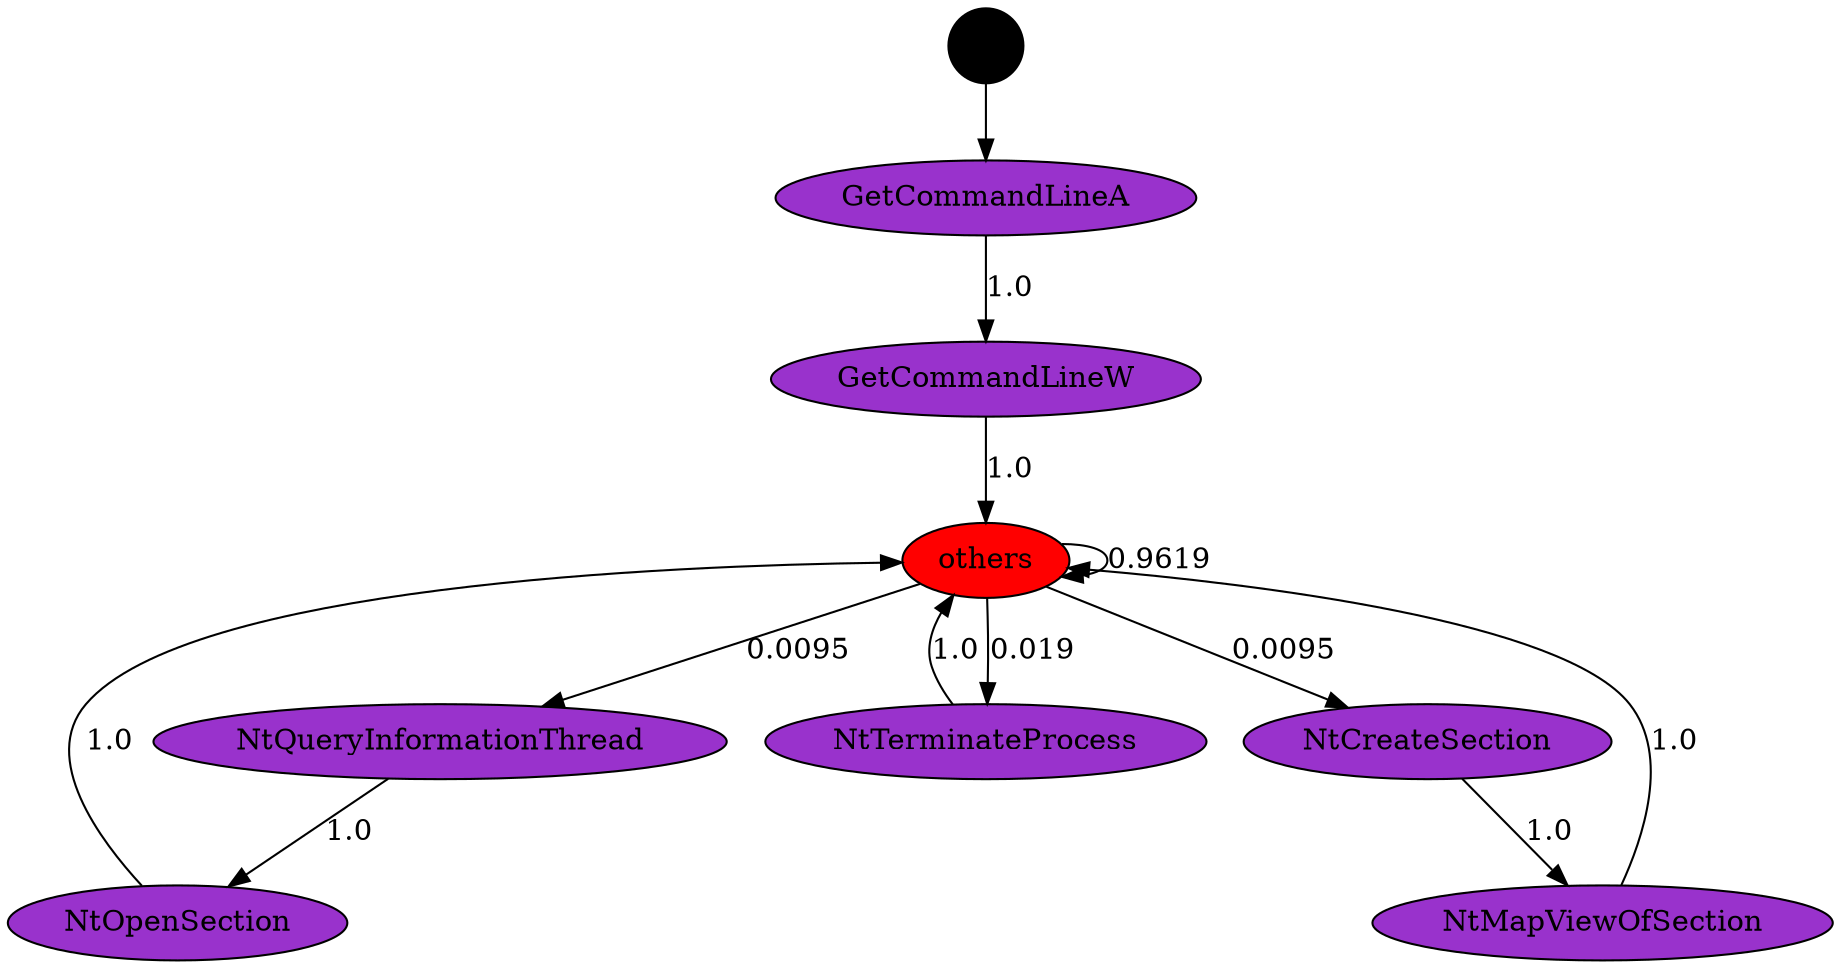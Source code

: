digraph "./API_PER_CATEGORY/CreateMutex.exe_6364_Processes_API_per_Category_Transition_Matrix" {
	GetCommandLineA [label=GetCommandLineA fillcolor=darkorchid style=filled]
	GetCommandLineW [label=GetCommandLineW fillcolor=darkorchid style=filled]
	GetCommandLineA -> GetCommandLineW [label=1.0]
	Start [label="" fillcolor=black fontcolor=white shape=circle style=filled]
	Start -> GetCommandLineA
	GetCommandLineW [label=GetCommandLineW fillcolor=darkorchid style=filled]
	others [label=others fillcolor=red style=filled]
	GetCommandLineW -> others [label=1.0]
	others [label=others fillcolor=red style=filled]
	others [label=others fillcolor=red style=filled]
	others -> others [label=0.9619]
	others [label=others fillcolor=red style=filled]
	NtQueryInformationThread [label=NtQueryInformationThread fillcolor=darkorchid style=filled]
	others -> NtQueryInformationThread [label=0.0095]
	others [label=others fillcolor=red style=filled]
	NtCreateSection [label=NtCreateSection fillcolor=darkorchid style=filled]
	others -> NtCreateSection [label=0.0095]
	others [label=others fillcolor=red style=filled]
	NtTerminateProcess [label=NtTerminateProcess fillcolor=darkorchid style=filled]
	others -> NtTerminateProcess [label=0.019]
	NtQueryInformationThread [label=NtQueryInformationThread fillcolor=darkorchid style=filled]
	NtOpenSection [label=NtOpenSection fillcolor=darkorchid style=filled]
	NtQueryInformationThread -> NtOpenSection [label=1.0]
	NtOpenSection [label=NtOpenSection fillcolor=darkorchid style=filled]
	others [label=others fillcolor=red style=filled]
	NtOpenSection -> others [label=1.0]
	NtCreateSection [label=NtCreateSection fillcolor=darkorchid style=filled]
	NtMapViewOfSection [label=NtMapViewOfSection fillcolor=darkorchid style=filled]
	NtCreateSection -> NtMapViewOfSection [label=1.0]
	NtMapViewOfSection [label=NtMapViewOfSection fillcolor=darkorchid style=filled]
	others [label=others fillcolor=red style=filled]
	NtMapViewOfSection -> others [label=1.0]
	NtTerminateProcess [label=NtTerminateProcess fillcolor=darkorchid style=filled]
	others [label=others fillcolor=red style=filled]
	NtTerminateProcess -> others [label=1.0]
}
